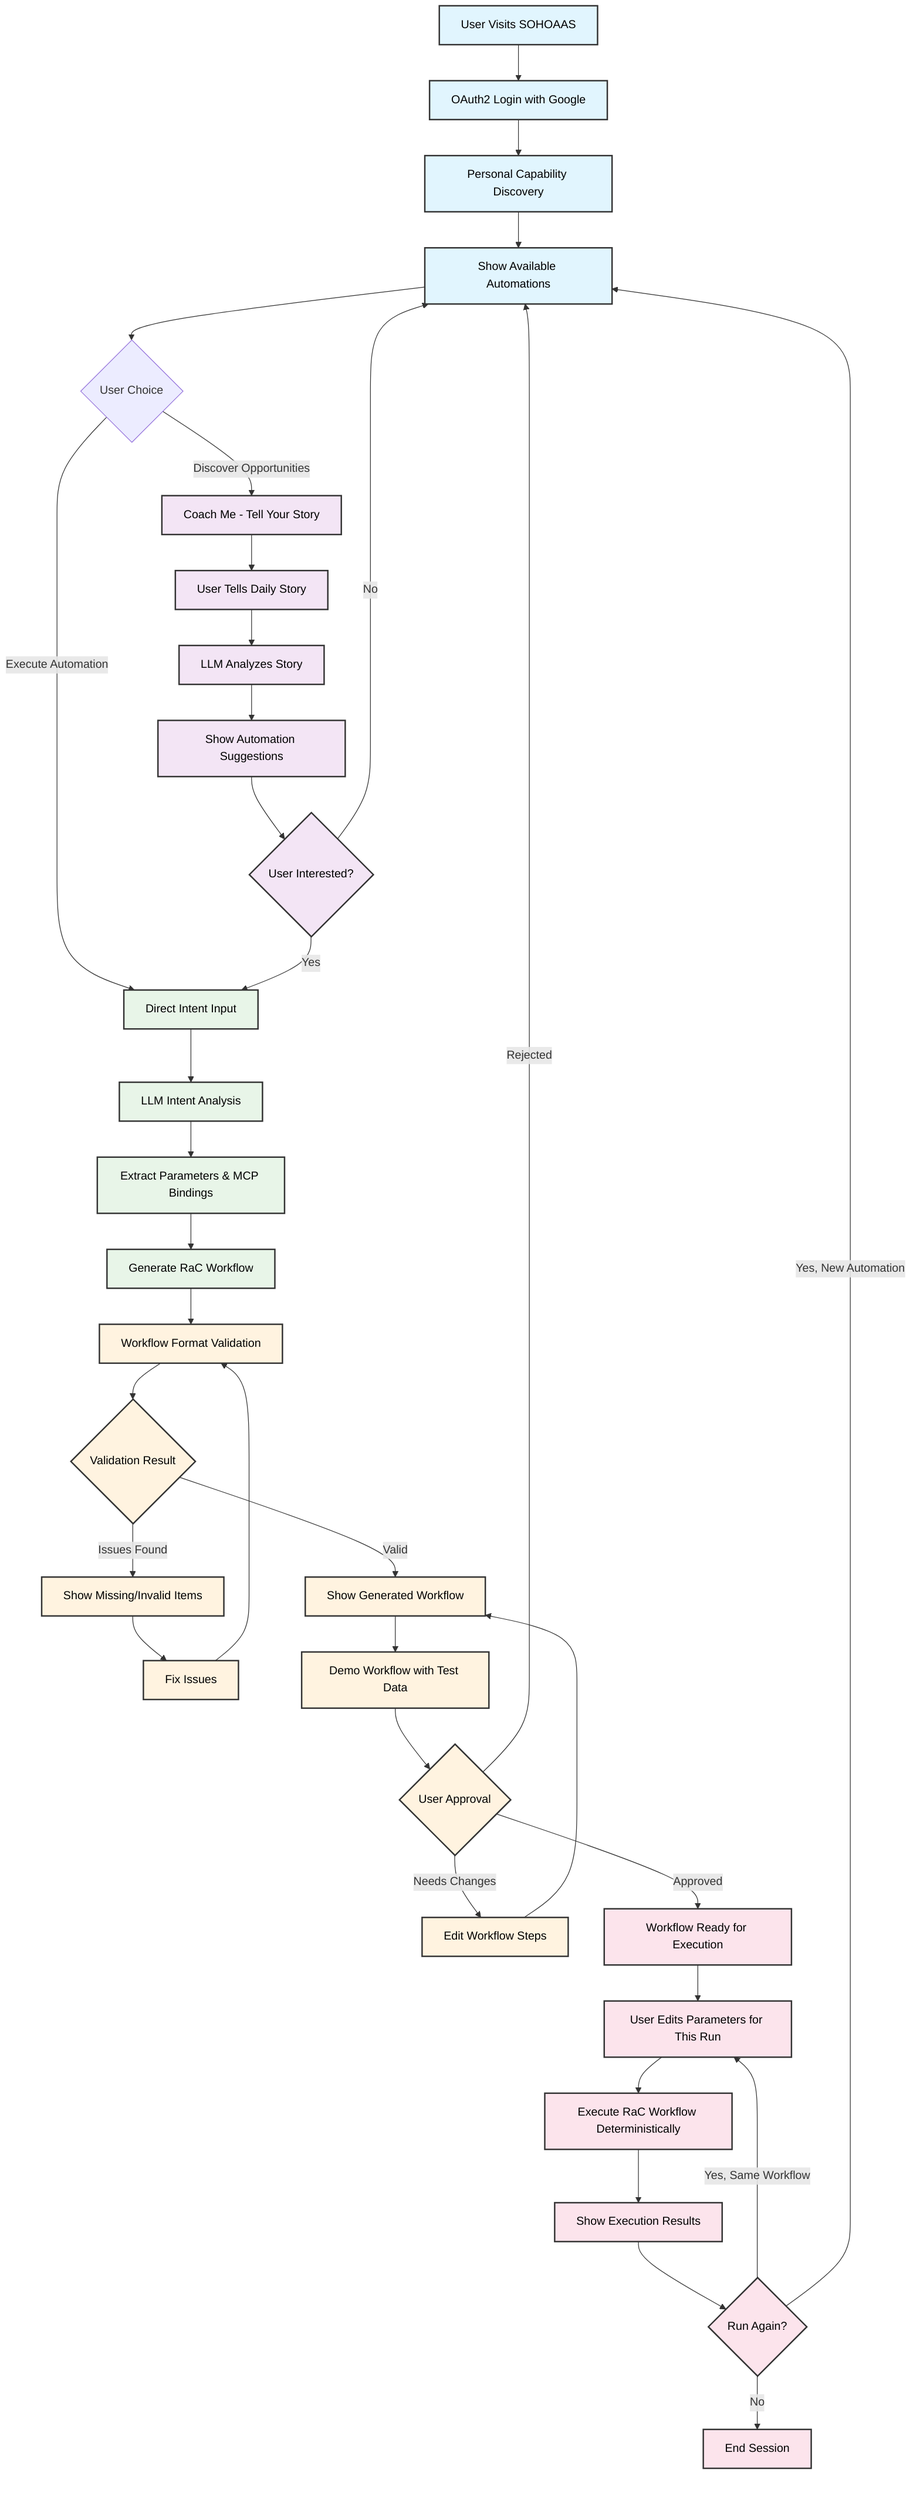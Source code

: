flowchart TD
    %% Authentication & Setup
    A[User Visits SOHOAAS] --> B[OAuth2 Login with Google]
    B --> C[Personal Capability Discovery]
    C --> D[Show Available Automations]
    
    %% Two Main Paths
    D --> E{User Choice}
    E -->|Execute Automation| F[Direct Intent Input]
    E -->|Discover Opportunities| G[Coach Me - Tell Your Story]
    
    %% Coaching Path
    G --> H[User Tells Daily Story]
    H --> I[LLM Analyzes Story]
    I --> J[Show Automation Suggestions]
    J --> K{User Interested?}
    K -->|Yes| F
    K -->|No| D
    
    %% Intent Processing
    F --> L[LLM Intent Analysis]
    L --> M[Extract Parameters & MCP Bindings]
    M --> N[Generate RaC Workflow]
    N --> O[Workflow Format Validation]
    
    %% Validation Results
    O --> P{Validation Result}
    P -->|Issues Found| Q[Show Missing/Invalid Items]
    Q --> R[Fix Issues]
    R --> O
    P -->|Valid| S[Show Generated Workflow]
    
    %% User Approval
    S --> T[Demo Workflow with Test Data]
    T --> U{User Approval}
    U -->|Needs Changes| V[Edit Workflow Steps]
    V --> S
    U -->|Rejected| D
    U -->|Approved| W[Workflow Ready for Execution]
    
    %% Execution Phase
    W --> X[User Edits Parameters for This Run]
    X --> Y[Execute RaC Workflow Deterministically]
    Y --> Z[Show Execution Results]
    Z --> AA{Run Again?}
    AA -->|Yes, Same Workflow| X
    AA -->|Yes, New Automation| D
    AA -->|No| BB[End Session]
    
    %% Styling
    classDef authFlow fill:#e1f5fe,stroke:#333,stroke-width:2px,color:#000
    classDef coachFlow fill:#f3e5f5,stroke:#333,stroke-width:2px,color:#000
    classDef intentFlow fill:#e8f5e8,stroke:#333,stroke-width:2px,color:#000
    classDef validationFlow fill:#fff3e0,stroke:#333,stroke-width:2px,color:#000
    classDef executionFlow fill:#fce4ec,stroke:#333,stroke-width:2px,color:#000
    
    class A,B,C,D authFlow
    class G,H,I,J,K coachFlow
    class F,L,M,N intentFlow
    class O,P,Q,R,S,T,U,V validationFlow
    class W,X,Y,Z,AA,BB executionFlow